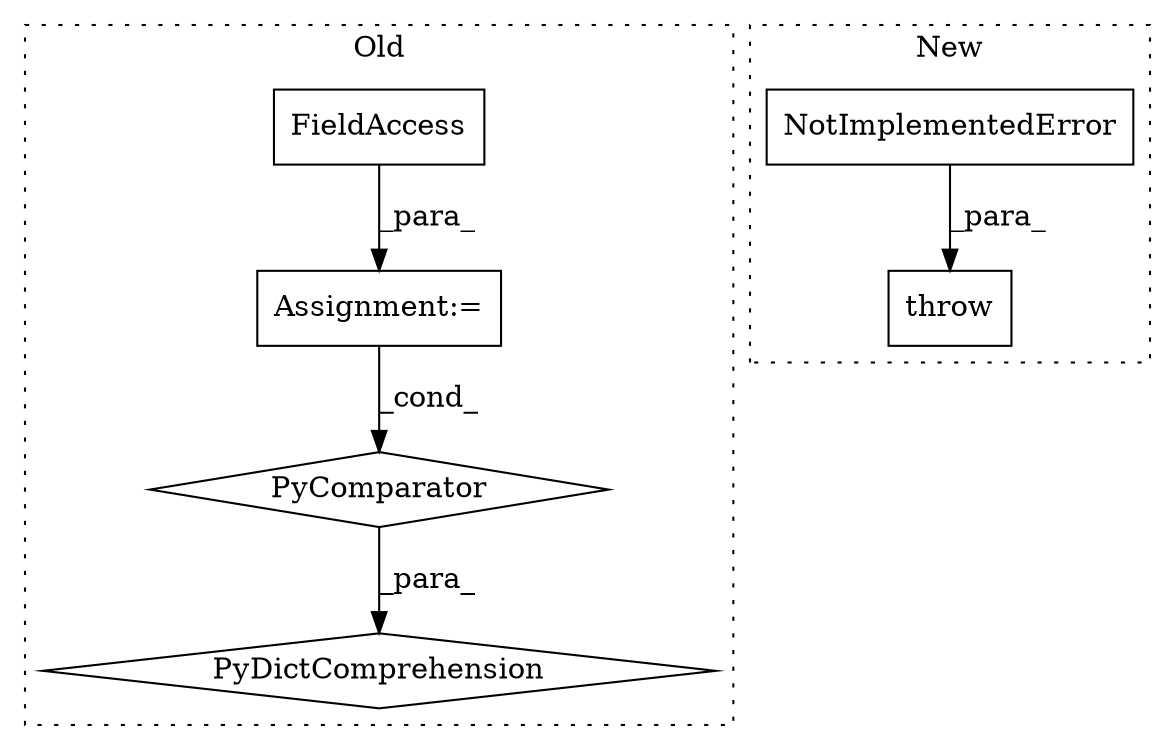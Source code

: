 digraph G {
subgraph cluster0 {
1 [label="PyDictComprehension" a="110" s="9483" l="232" shape="diamond"];
3 [label="PyComparator" a="113" s="9655" l="52" shape="diamond"];
5 [label="Assignment:=" a="7" s="9434" l="1" shape="box"];
6 [label="FieldAccess" a="22" s="9435" l="24" shape="box"];
label = "Old";
style="dotted";
}
subgraph cluster1 {
2 [label="NotImplementedError" a="32" s="7450,7497" l="20,1" shape="box"];
4 [label="throw" a="53" s="7444" l="6" shape="box"];
label = "New";
style="dotted";
}
2 -> 4 [label="_para_"];
3 -> 1 [label="_para_"];
5 -> 3 [label="_cond_"];
6 -> 5 [label="_para_"];
}